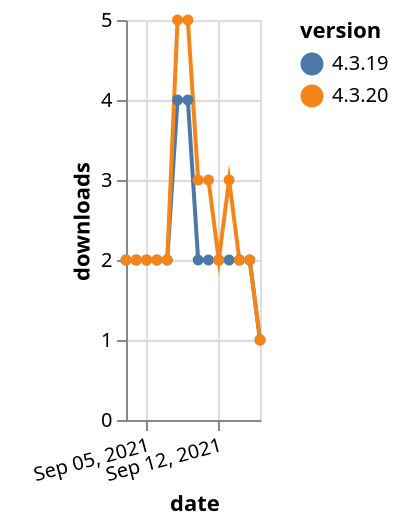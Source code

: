 {"$schema": "https://vega.github.io/schema/vega-lite/v5.json", "description": "A simple bar chart with embedded data.", "data": {"values": [{"date": "2021-09-03", "total": 3310, "delta": 2, "version": "4.3.19"}, {"date": "2021-09-04", "total": 3312, "delta": 2, "version": "4.3.19"}, {"date": "2021-09-05", "total": 3314, "delta": 2, "version": "4.3.19"}, {"date": "2021-09-06", "total": 3316, "delta": 2, "version": "4.3.19"}, {"date": "2021-09-07", "total": 3318, "delta": 2, "version": "4.3.19"}, {"date": "2021-09-08", "total": 3322, "delta": 4, "version": "4.3.19"}, {"date": "2021-09-09", "total": 3326, "delta": 4, "version": "4.3.19"}, {"date": "2021-09-10", "total": 3328, "delta": 2, "version": "4.3.19"}, {"date": "2021-09-11", "total": 3330, "delta": 2, "version": "4.3.19"}, {"date": "2021-09-12", "total": 3332, "delta": 2, "version": "4.3.19"}, {"date": "2021-09-13", "total": 3334, "delta": 2, "version": "4.3.19"}, {"date": "2021-09-14", "total": 3336, "delta": 2, "version": "4.3.19"}, {"date": "2021-09-15", "total": 3338, "delta": 2, "version": "4.3.19"}, {"date": "2021-09-16", "total": 3339, "delta": 1, "version": "4.3.19"}, {"date": "2021-09-03", "total": 11085, "delta": 2, "version": "4.3.20"}, {"date": "2021-09-04", "total": 11087, "delta": 2, "version": "4.3.20"}, {"date": "2021-09-05", "total": 11089, "delta": 2, "version": "4.3.20"}, {"date": "2021-09-06", "total": 11091, "delta": 2, "version": "4.3.20"}, {"date": "2021-09-07", "total": 11093, "delta": 2, "version": "4.3.20"}, {"date": "2021-09-08", "total": 11098, "delta": 5, "version": "4.3.20"}, {"date": "2021-09-09", "total": 11103, "delta": 5, "version": "4.3.20"}, {"date": "2021-09-10", "total": 11106, "delta": 3, "version": "4.3.20"}, {"date": "2021-09-11", "total": 11109, "delta": 3, "version": "4.3.20"}, {"date": "2021-09-12", "total": 11111, "delta": 2, "version": "4.3.20"}, {"date": "2021-09-13", "total": 11114, "delta": 3, "version": "4.3.20"}, {"date": "2021-09-14", "total": 11116, "delta": 2, "version": "4.3.20"}, {"date": "2021-09-15", "total": 11118, "delta": 2, "version": "4.3.20"}, {"date": "2021-09-16", "total": 11119, "delta": 1, "version": "4.3.20"}]}, "width": "container", "mark": {"type": "line", "point": {"filled": true}}, "encoding": {"x": {"field": "date", "type": "temporal", "timeUnit": "yearmonthdate", "title": "date", "axis": {"labelAngle": -15}}, "y": {"field": "delta", "type": "quantitative", "title": "downloads"}, "color": {"field": "version", "type": "nominal"}, "tooltip": {"field": "delta"}}}